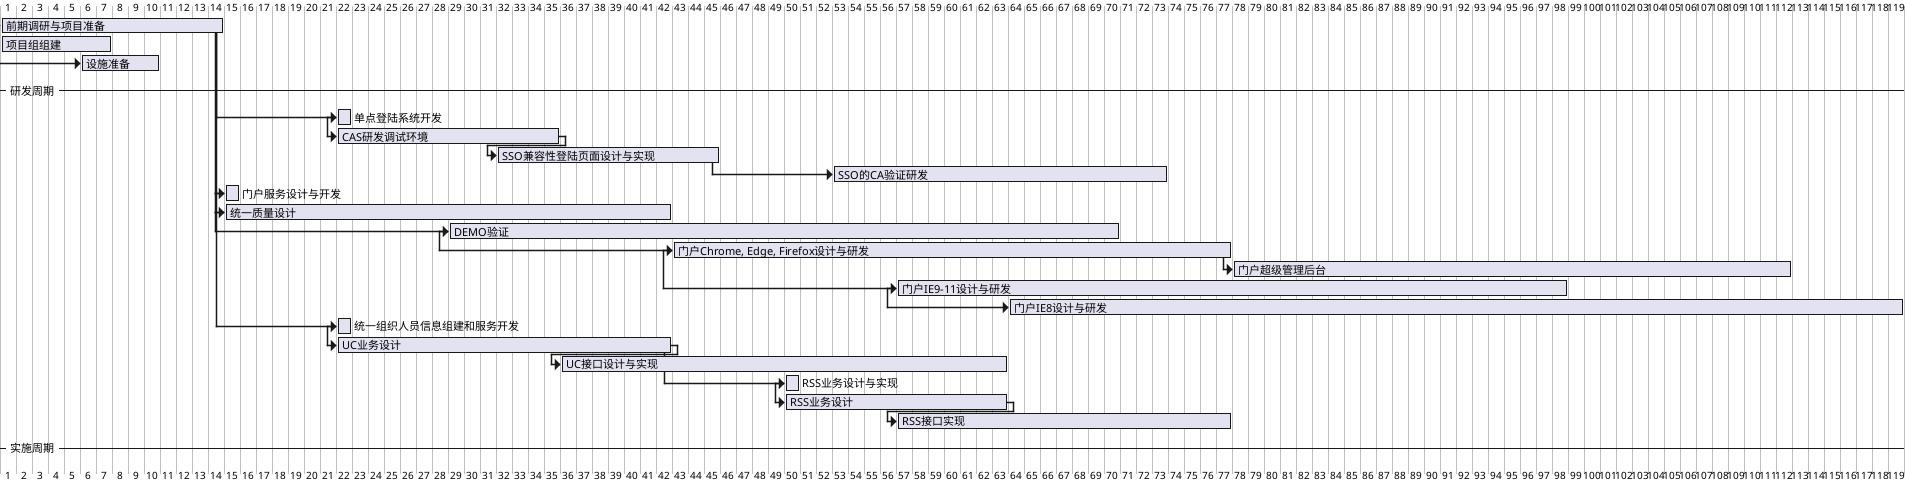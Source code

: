 @startgantt BJ-DEMO
[前期调研与项目准备] as [INIT] lasts 14 days
[项目组组建] as [INIT-Group] lasts 7 days
[设施准备] as [INIT-ENV] lasts 5 days

[INIT-ENV] starts 5 days after [INIT]'s start

-- 研发周期 --

[单点登陆系统开发] as [SSO] starts 7 days after [INIT]'s end
[CAS研发调试环境] as [SSO-CAS] lasts 14 days
[SSO兼容性登陆页面设计与实现] as [SSO-UI] lasts 14 days
[SSO的CA验证研发] as [SSO-CA] lasts 21 days

[SSO-CAS] starts at [SSO]'s start
[SSO-UI] starts 4 days before [SSO-CAS]'s end
[SSO-CA] starts 7 days after [SSO-UI]'s end

[门户服务设计与开发] as [Portal] starts at [INIT]'s end
[统一质量设计] as [Portal-design] lasts 28 days
[DEMO验证] as [Portal-DEMO] lasts 42 days
[门户Chrome, Edge, Firefox设计与研发] as [Portal-NEW] lasts 35 days
[门户超级管理后台] as [Portal-Admin] lasts 35 days
[门户IE9-11设计与研发] as [Portal-IE11] lasts 42 days
[门户IE8设计与研发] as [Portal-IE8] lasts 56 days

[Portal-design] starts at [Portal]'s start
[Portal-DEMO] starts 14 days after [Portal-design]'s start
[Portal-NEW] starts 14 days after [Portal-DEMO]'s start
[Portal-IE11] starts 14 days after [Portal-NEW]'s start
[Portal-IE8] starts 7 days after [Portal-IE11]'s start
[Portal-Admin] starts 0 days after [Portal-NEW]'s end

[统一组织人员信息组建和服务开发] as [UC] starts 7 days after [INIT]'s end
[UC业务设计] as [UC-Design] lasts 21 days
[UC接口设计与实现] as [UC-Dev] lasts 28 days

[UC-Design] starts at [UC]'s start
[UC-Dev] starts 7 days before [UC-Design]'s end

[RSS业务设计与实现] as [RSS] starts 7 days after [UC-Design]'s end
[RSS业务设计] as [RSS-Design] lasts 14 days
[RSS接口实现] as [RSS-Dev] lasts 21 days

[RSS-Design] starts at [RSS]'s start
[RSS-Dev] starts 7 days before [RSS-Design]'s end

-- 实施周期 --

' [CAS部署]
' [Portal部署]
' [统一组织部署]
' [RSS代理服务部署]
@endgantt